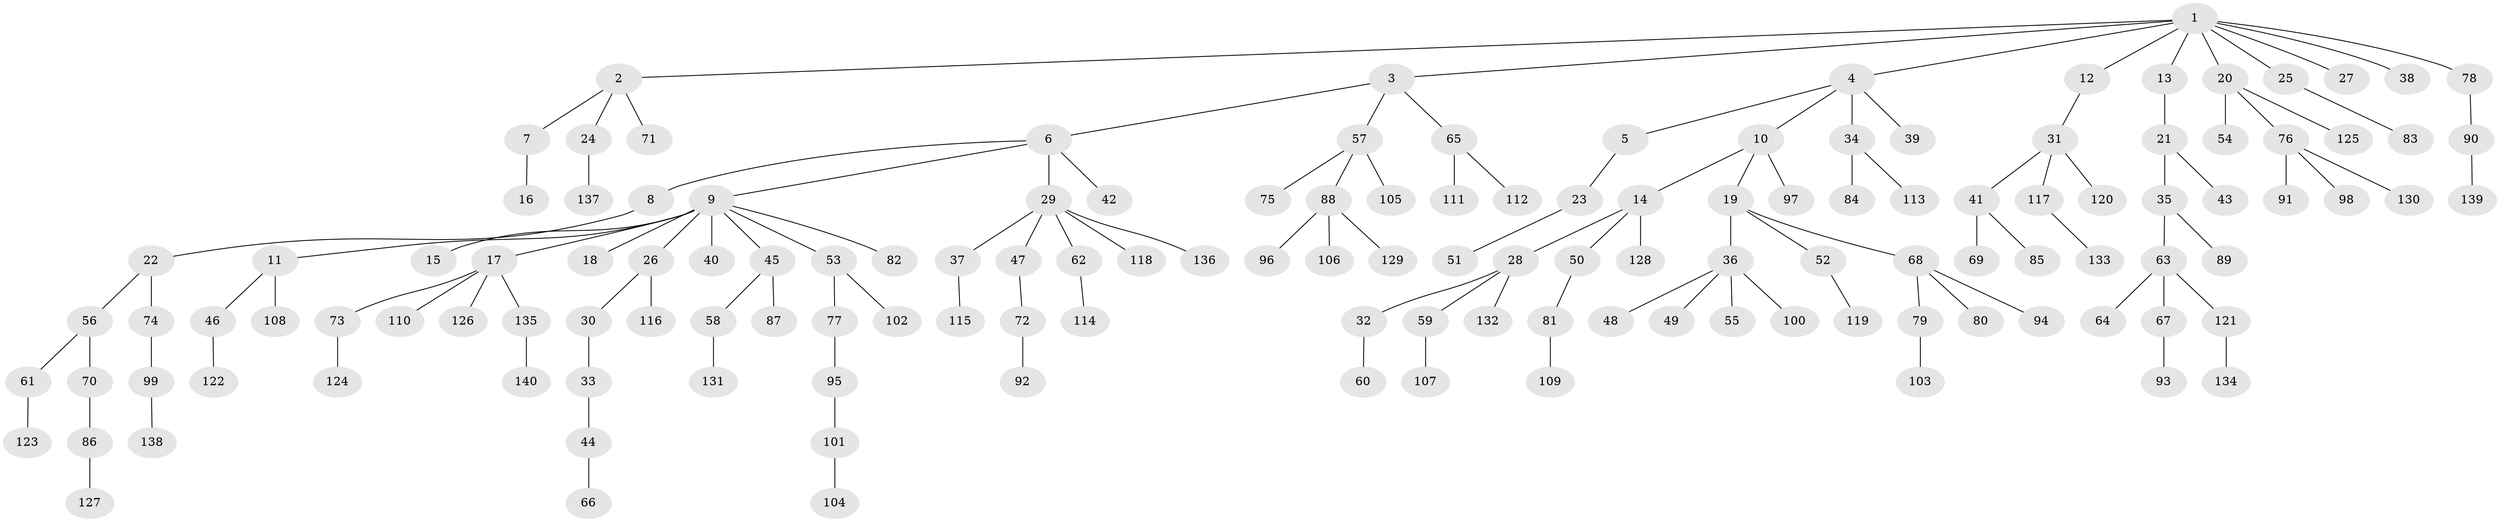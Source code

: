 // coarse degree distribution, {1: 0.7142857142857143, 3: 0.014285714285714285, 4: 0.05714285714285714, 2: 0.2, 41: 0.014285714285714285}
// Generated by graph-tools (version 1.1) at 2025/56/03/04/25 21:56:51]
// undirected, 140 vertices, 139 edges
graph export_dot {
graph [start="1"]
  node [color=gray90,style=filled];
  1;
  2;
  3;
  4;
  5;
  6;
  7;
  8;
  9;
  10;
  11;
  12;
  13;
  14;
  15;
  16;
  17;
  18;
  19;
  20;
  21;
  22;
  23;
  24;
  25;
  26;
  27;
  28;
  29;
  30;
  31;
  32;
  33;
  34;
  35;
  36;
  37;
  38;
  39;
  40;
  41;
  42;
  43;
  44;
  45;
  46;
  47;
  48;
  49;
  50;
  51;
  52;
  53;
  54;
  55;
  56;
  57;
  58;
  59;
  60;
  61;
  62;
  63;
  64;
  65;
  66;
  67;
  68;
  69;
  70;
  71;
  72;
  73;
  74;
  75;
  76;
  77;
  78;
  79;
  80;
  81;
  82;
  83;
  84;
  85;
  86;
  87;
  88;
  89;
  90;
  91;
  92;
  93;
  94;
  95;
  96;
  97;
  98;
  99;
  100;
  101;
  102;
  103;
  104;
  105;
  106;
  107;
  108;
  109;
  110;
  111;
  112;
  113;
  114;
  115;
  116;
  117;
  118;
  119;
  120;
  121;
  122;
  123;
  124;
  125;
  126;
  127;
  128;
  129;
  130;
  131;
  132;
  133;
  134;
  135;
  136;
  137;
  138;
  139;
  140;
  1 -- 2;
  1 -- 3;
  1 -- 4;
  1 -- 12;
  1 -- 13;
  1 -- 20;
  1 -- 25;
  1 -- 27;
  1 -- 38;
  1 -- 78;
  2 -- 7;
  2 -- 24;
  2 -- 71;
  3 -- 6;
  3 -- 57;
  3 -- 65;
  4 -- 5;
  4 -- 10;
  4 -- 34;
  4 -- 39;
  5 -- 23;
  6 -- 8;
  6 -- 9;
  6 -- 29;
  6 -- 42;
  7 -- 16;
  8 -- 22;
  9 -- 11;
  9 -- 15;
  9 -- 17;
  9 -- 18;
  9 -- 26;
  9 -- 40;
  9 -- 45;
  9 -- 53;
  9 -- 82;
  10 -- 14;
  10 -- 19;
  10 -- 97;
  11 -- 46;
  11 -- 108;
  12 -- 31;
  13 -- 21;
  14 -- 28;
  14 -- 50;
  14 -- 128;
  17 -- 73;
  17 -- 110;
  17 -- 126;
  17 -- 135;
  19 -- 36;
  19 -- 52;
  19 -- 68;
  20 -- 54;
  20 -- 76;
  20 -- 125;
  21 -- 35;
  21 -- 43;
  22 -- 56;
  22 -- 74;
  23 -- 51;
  24 -- 137;
  25 -- 83;
  26 -- 30;
  26 -- 116;
  28 -- 32;
  28 -- 59;
  28 -- 132;
  29 -- 37;
  29 -- 47;
  29 -- 62;
  29 -- 118;
  29 -- 136;
  30 -- 33;
  31 -- 41;
  31 -- 117;
  31 -- 120;
  32 -- 60;
  33 -- 44;
  34 -- 84;
  34 -- 113;
  35 -- 63;
  35 -- 89;
  36 -- 48;
  36 -- 49;
  36 -- 55;
  36 -- 100;
  37 -- 115;
  41 -- 69;
  41 -- 85;
  44 -- 66;
  45 -- 58;
  45 -- 87;
  46 -- 122;
  47 -- 72;
  50 -- 81;
  52 -- 119;
  53 -- 77;
  53 -- 102;
  56 -- 61;
  56 -- 70;
  57 -- 75;
  57 -- 88;
  57 -- 105;
  58 -- 131;
  59 -- 107;
  61 -- 123;
  62 -- 114;
  63 -- 64;
  63 -- 67;
  63 -- 121;
  65 -- 111;
  65 -- 112;
  67 -- 93;
  68 -- 79;
  68 -- 80;
  68 -- 94;
  70 -- 86;
  72 -- 92;
  73 -- 124;
  74 -- 99;
  76 -- 91;
  76 -- 98;
  76 -- 130;
  77 -- 95;
  78 -- 90;
  79 -- 103;
  81 -- 109;
  86 -- 127;
  88 -- 96;
  88 -- 106;
  88 -- 129;
  90 -- 139;
  95 -- 101;
  99 -- 138;
  101 -- 104;
  117 -- 133;
  121 -- 134;
  135 -- 140;
}
